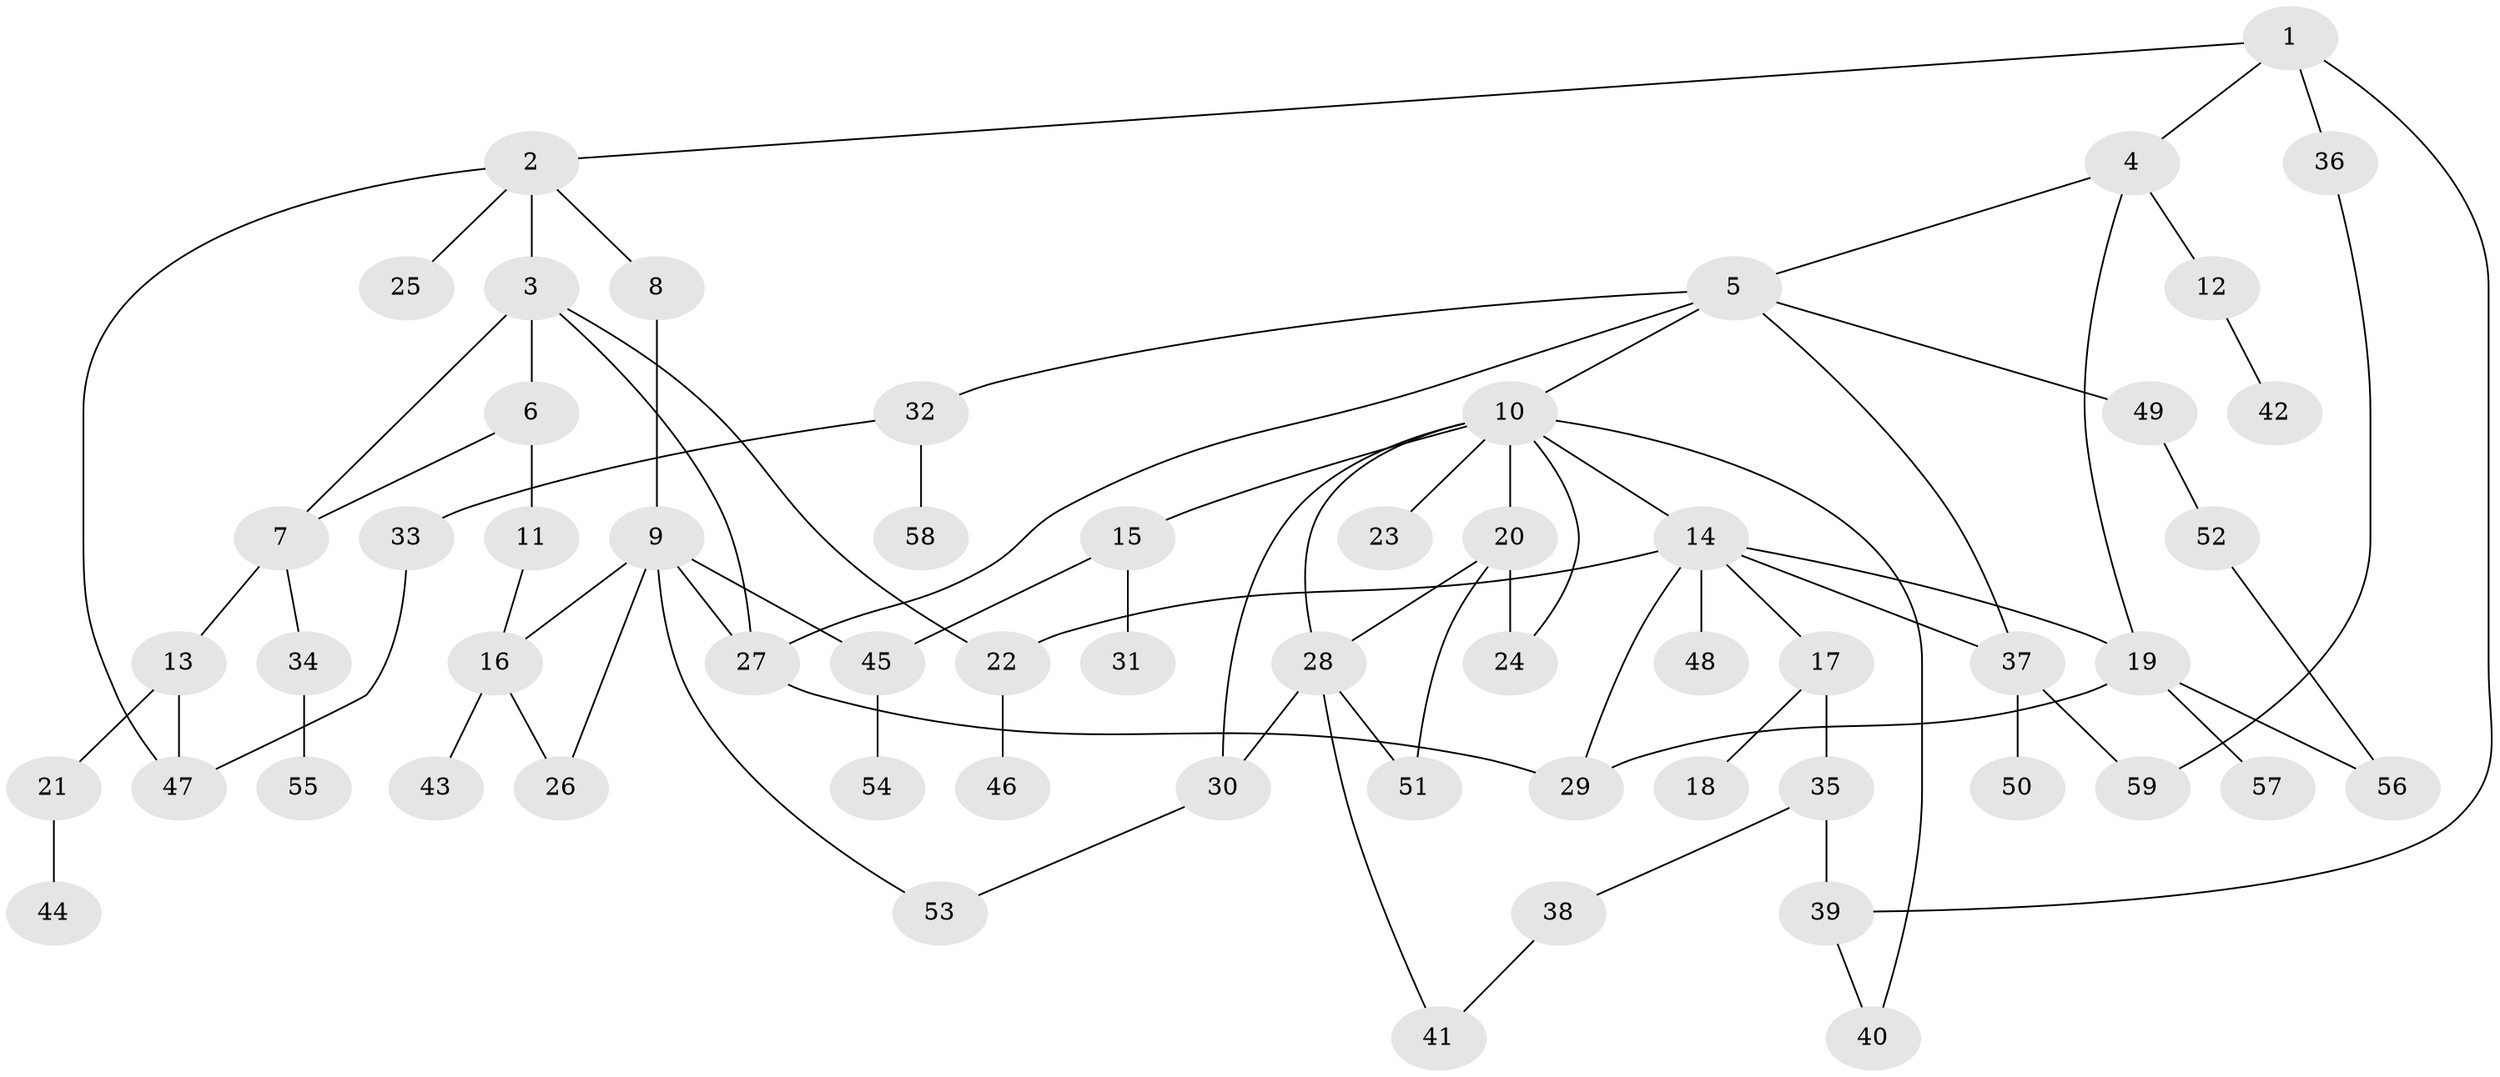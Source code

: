 // coarse degree distribution, {5: 0.1, 3: 0.13333333333333333, 2: 0.23333333333333334, 6: 0.13333333333333333, 4: 0.16666666666666666, 1: 0.23333333333333334}
// Generated by graph-tools (version 1.1) at 2025/36/03/04/25 23:36:09]
// undirected, 59 vertices, 81 edges
graph export_dot {
  node [color=gray90,style=filled];
  1;
  2;
  3;
  4;
  5;
  6;
  7;
  8;
  9;
  10;
  11;
  12;
  13;
  14;
  15;
  16;
  17;
  18;
  19;
  20;
  21;
  22;
  23;
  24;
  25;
  26;
  27;
  28;
  29;
  30;
  31;
  32;
  33;
  34;
  35;
  36;
  37;
  38;
  39;
  40;
  41;
  42;
  43;
  44;
  45;
  46;
  47;
  48;
  49;
  50;
  51;
  52;
  53;
  54;
  55;
  56;
  57;
  58;
  59;
  1 -- 2;
  1 -- 4;
  1 -- 36;
  1 -- 39;
  2 -- 3;
  2 -- 8;
  2 -- 25;
  2 -- 47;
  3 -- 6;
  3 -- 22;
  3 -- 27;
  3 -- 7;
  4 -- 5;
  4 -- 12;
  4 -- 19;
  5 -- 10;
  5 -- 32;
  5 -- 37;
  5 -- 49;
  5 -- 27;
  6 -- 7;
  6 -- 11;
  7 -- 13;
  7 -- 34;
  8 -- 9;
  9 -- 53;
  9 -- 16;
  9 -- 26;
  9 -- 27;
  9 -- 45;
  10 -- 14;
  10 -- 15;
  10 -- 20;
  10 -- 23;
  10 -- 28;
  10 -- 40;
  10 -- 30;
  10 -- 24;
  11 -- 16;
  12 -- 42;
  13 -- 21;
  13 -- 47;
  14 -- 17;
  14 -- 29;
  14 -- 48;
  14 -- 22;
  14 -- 19;
  14 -- 37;
  15 -- 31;
  15 -- 45;
  16 -- 26;
  16 -- 43;
  17 -- 18;
  17 -- 35;
  19 -- 57;
  19 -- 56;
  19 -- 29;
  20 -- 24;
  20 -- 51;
  20 -- 28;
  21 -- 44;
  22 -- 46;
  27 -- 29;
  28 -- 30;
  28 -- 51;
  28 -- 41;
  30 -- 53;
  32 -- 33;
  32 -- 58;
  33 -- 47;
  34 -- 55;
  35 -- 38;
  35 -- 39;
  36 -- 59;
  37 -- 50;
  37 -- 59;
  38 -- 41;
  39 -- 40;
  45 -- 54;
  49 -- 52;
  52 -- 56;
}
